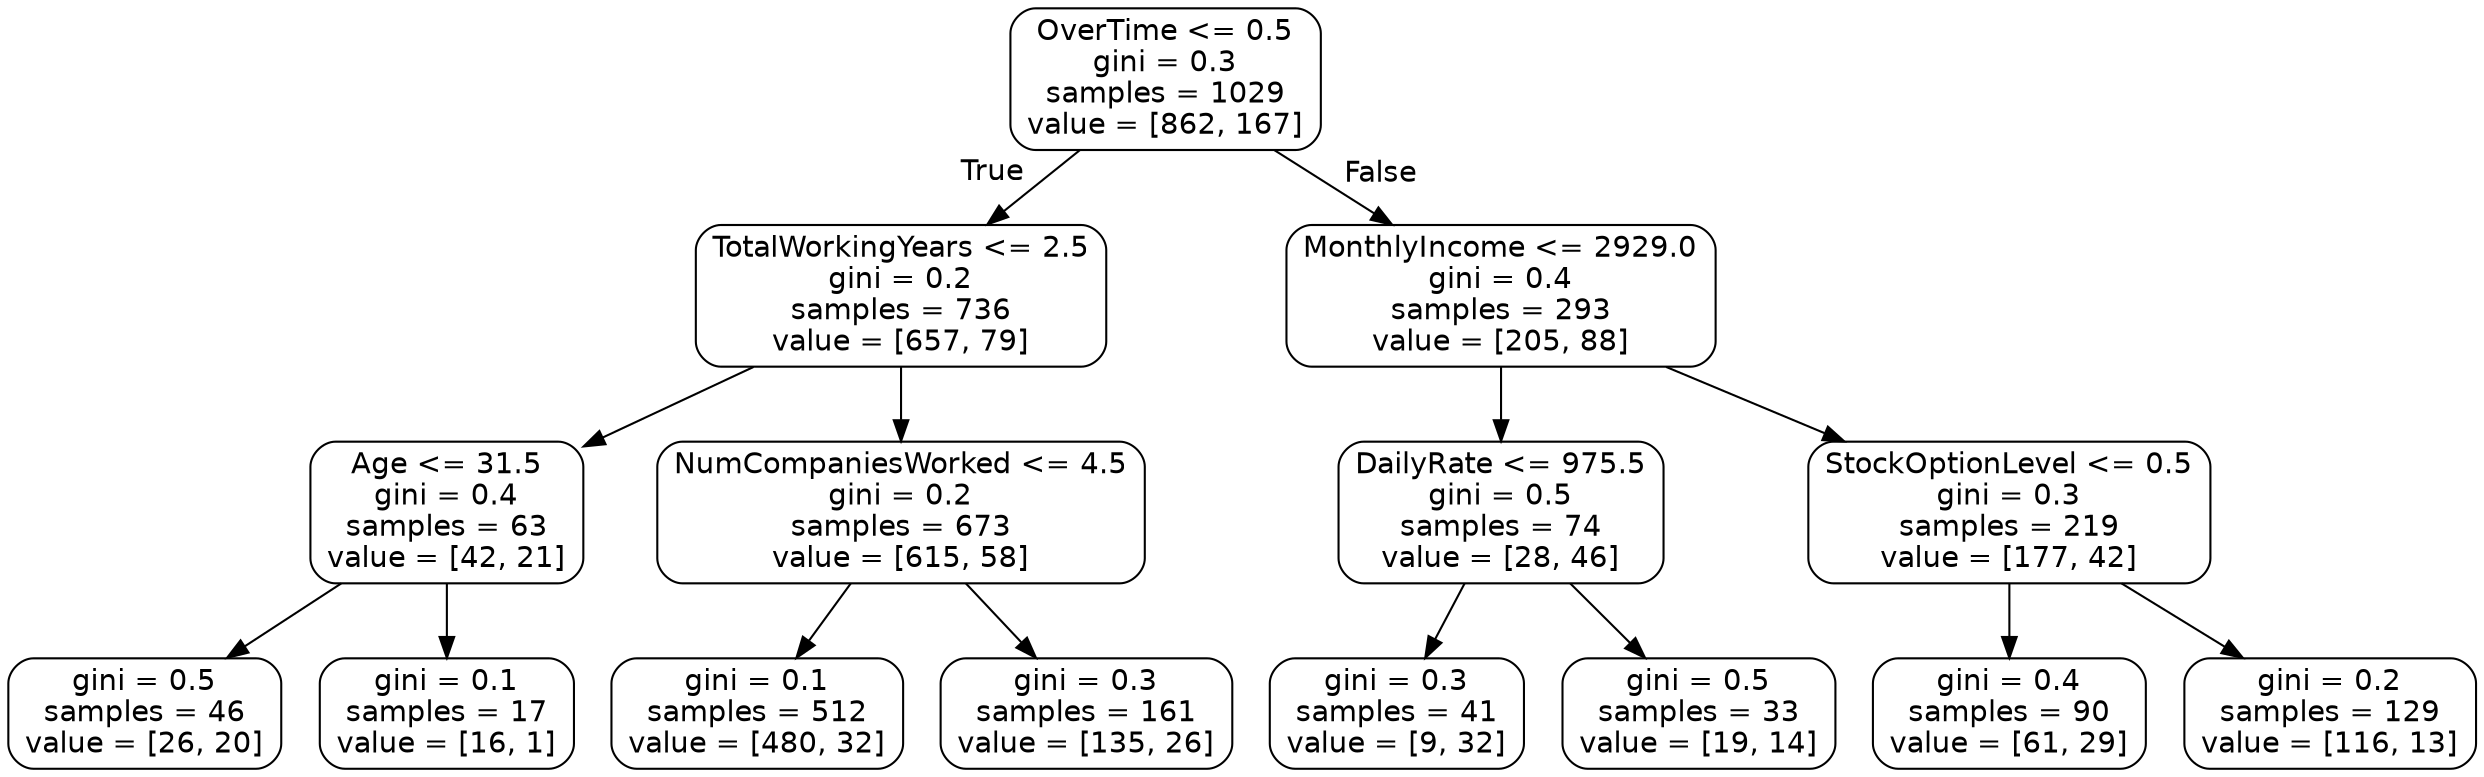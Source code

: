 digraph Tree {
node [shape=box, style="rounded", color="black", fontname=helvetica] ;
edge [fontname=helvetica] ;
0 [label="OverTime <= 0.5\ngini = 0.3\nsamples = 1029\nvalue = [862, 167]"] ;
1 [label="TotalWorkingYears <= 2.5\ngini = 0.2\nsamples = 736\nvalue = [657, 79]"] ;
0 -> 1 [labeldistance=2.5, labelangle=45, headlabel="True"] ;
2 [label="Age <= 31.5\ngini = 0.4\nsamples = 63\nvalue = [42, 21]"] ;
1 -> 2 ;
3 [label="gini = 0.5\nsamples = 46\nvalue = [26, 20]"] ;
2 -> 3 ;
4 [label="gini = 0.1\nsamples = 17\nvalue = [16, 1]"] ;
2 -> 4 ;
5 [label="NumCompaniesWorked <= 4.5\ngini = 0.2\nsamples = 673\nvalue = [615, 58]"] ;
1 -> 5 ;
6 [label="gini = 0.1\nsamples = 512\nvalue = [480, 32]"] ;
5 -> 6 ;
7 [label="gini = 0.3\nsamples = 161\nvalue = [135, 26]"] ;
5 -> 7 ;
8 [label="MonthlyIncome <= 2929.0\ngini = 0.4\nsamples = 293\nvalue = [205, 88]"] ;
0 -> 8 [labeldistance=2.5, labelangle=-45, headlabel="False"] ;
9 [label="DailyRate <= 975.5\ngini = 0.5\nsamples = 74\nvalue = [28, 46]"] ;
8 -> 9 ;
10 [label="gini = 0.3\nsamples = 41\nvalue = [9, 32]"] ;
9 -> 10 ;
11 [label="gini = 0.5\nsamples = 33\nvalue = [19, 14]"] ;
9 -> 11 ;
12 [label="StockOptionLevel <= 0.5\ngini = 0.3\nsamples = 219\nvalue = [177, 42]"] ;
8 -> 12 ;
13 [label="gini = 0.4\nsamples = 90\nvalue = [61, 29]"] ;
12 -> 13 ;
14 [label="gini = 0.2\nsamples = 129\nvalue = [116, 13]"] ;
12 -> 14 ;
}